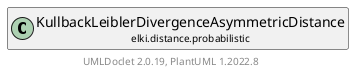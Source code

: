 @startuml
    remove .*\.(Instance|Par|Parameterizer|Factory)$
    set namespaceSeparator none
    hide empty fields
    hide empty methods

    class "<size:14>KullbackLeiblerDivergenceAsymmetricDistance.Par\n<size:10>elki.distance.probabilistic" as elki.distance.probabilistic.KullbackLeiblerDivergenceAsymmetricDistance.Par [[KullbackLeiblerDivergenceAsymmetricDistance.Par.html]] {
        +make(): KullbackLeiblerDivergenceAsymmetricDistance
    }

    interface "<size:14>Parameterizer\n<size:10>elki.utilities.optionhandling" as elki.utilities.optionhandling.Parameterizer [[../../utilities/optionhandling/Parameterizer.html]] {
        {abstract} +make(): Object
    }
    class "<size:14>KullbackLeiblerDivergenceAsymmetricDistance\n<size:10>elki.distance.probabilistic" as elki.distance.probabilistic.KullbackLeiblerDivergenceAsymmetricDistance [[KullbackLeiblerDivergenceAsymmetricDistance.html]]

    elki.utilities.optionhandling.Parameterizer <|.. elki.distance.probabilistic.KullbackLeiblerDivergenceAsymmetricDistance.Par
    elki.distance.probabilistic.KullbackLeiblerDivergenceAsymmetricDistance +-- elki.distance.probabilistic.KullbackLeiblerDivergenceAsymmetricDistance.Par

    center footer UMLDoclet 2.0.19, PlantUML 1.2022.8
@enduml
